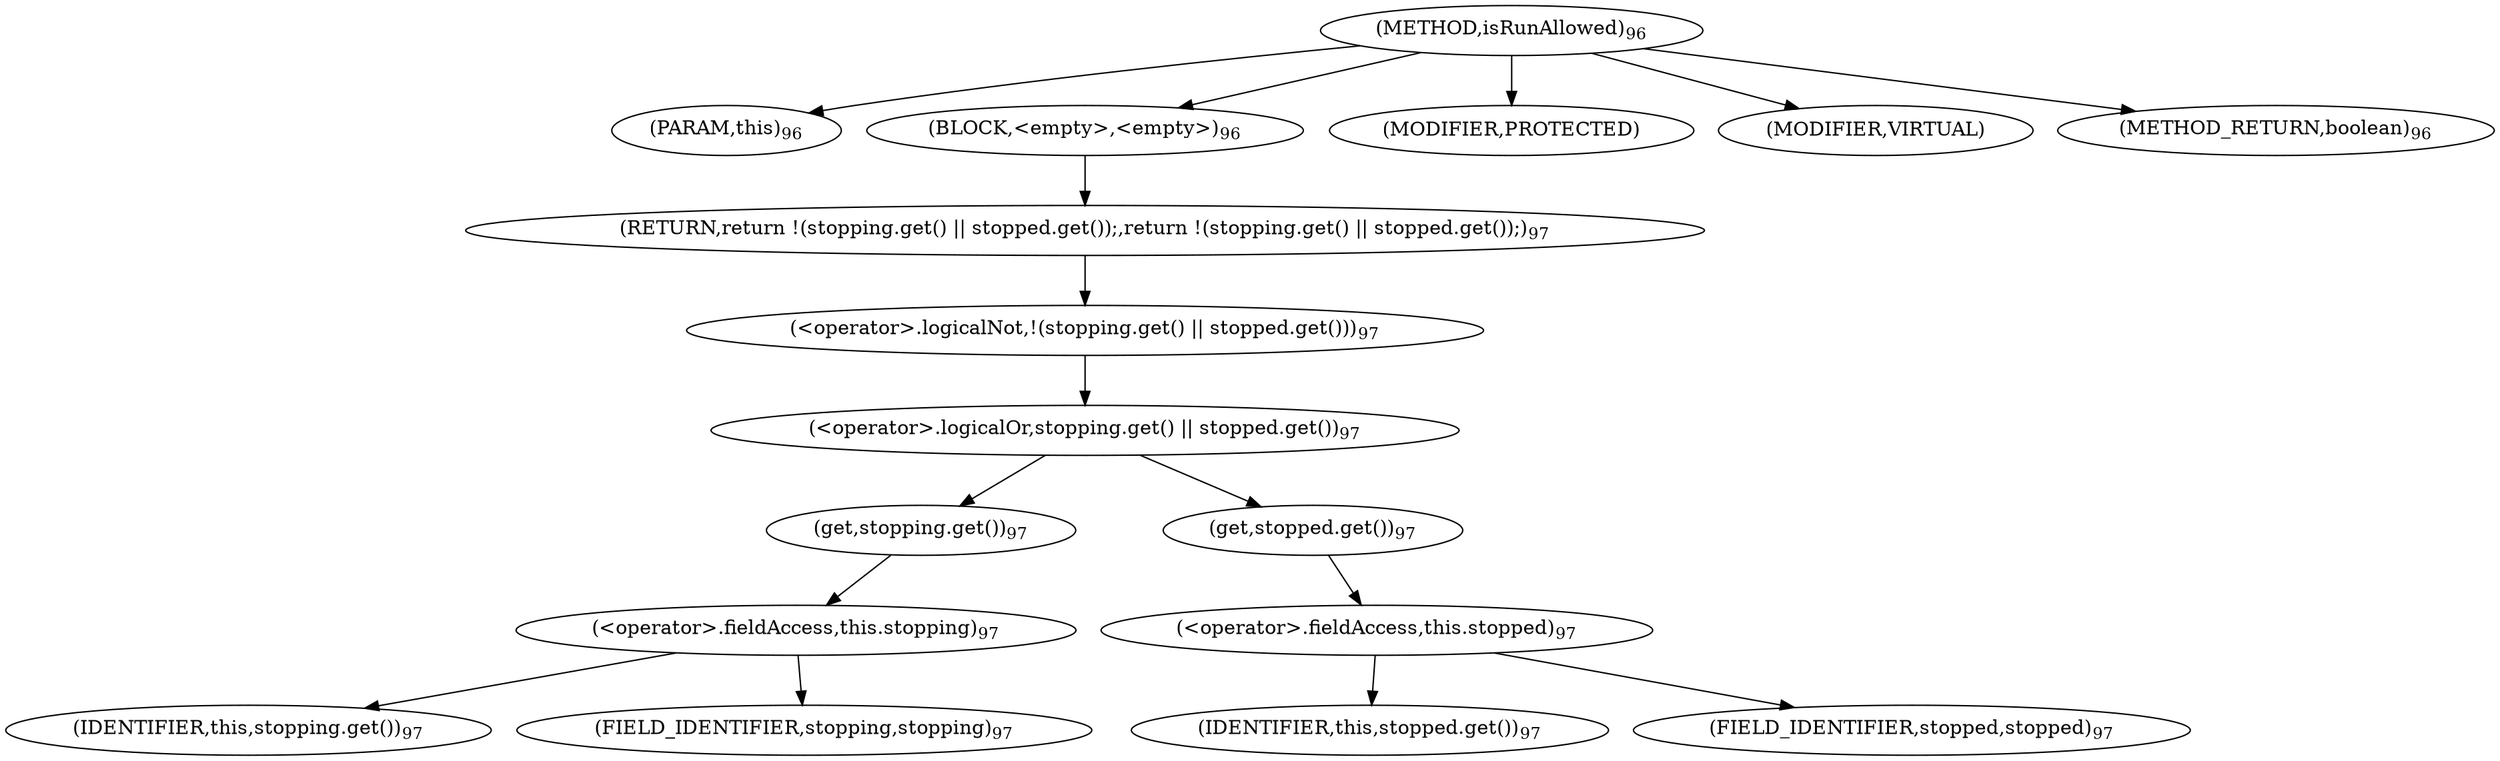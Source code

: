 digraph "isRunAllowed" {  
"167" [label = <(METHOD,isRunAllowed)<SUB>96</SUB>> ]
"168" [label = <(PARAM,this)<SUB>96</SUB>> ]
"169" [label = <(BLOCK,&lt;empty&gt;,&lt;empty&gt;)<SUB>96</SUB>> ]
"170" [label = <(RETURN,return !(stopping.get() || stopped.get());,return !(stopping.get() || stopped.get());)<SUB>97</SUB>> ]
"171" [label = <(&lt;operator&gt;.logicalNot,!(stopping.get() || stopped.get()))<SUB>97</SUB>> ]
"172" [label = <(&lt;operator&gt;.logicalOr,stopping.get() || stopped.get())<SUB>97</SUB>> ]
"173" [label = <(get,stopping.get())<SUB>97</SUB>> ]
"174" [label = <(&lt;operator&gt;.fieldAccess,this.stopping)<SUB>97</SUB>> ]
"175" [label = <(IDENTIFIER,this,stopping.get())<SUB>97</SUB>> ]
"176" [label = <(FIELD_IDENTIFIER,stopping,stopping)<SUB>97</SUB>> ]
"177" [label = <(get,stopped.get())<SUB>97</SUB>> ]
"178" [label = <(&lt;operator&gt;.fieldAccess,this.stopped)<SUB>97</SUB>> ]
"179" [label = <(IDENTIFIER,this,stopped.get())<SUB>97</SUB>> ]
"180" [label = <(FIELD_IDENTIFIER,stopped,stopped)<SUB>97</SUB>> ]
"181" [label = <(MODIFIER,PROTECTED)> ]
"182" [label = <(MODIFIER,VIRTUAL)> ]
"183" [label = <(METHOD_RETURN,boolean)<SUB>96</SUB>> ]
  "167" -> "168" 
  "167" -> "169" 
  "167" -> "181" 
  "167" -> "182" 
  "167" -> "183" 
  "169" -> "170" 
  "170" -> "171" 
  "171" -> "172" 
  "172" -> "173" 
  "172" -> "177" 
  "173" -> "174" 
  "174" -> "175" 
  "174" -> "176" 
  "177" -> "178" 
  "178" -> "179" 
  "178" -> "180" 
}
